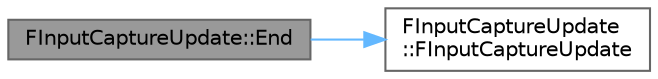 digraph "FInputCaptureUpdate::End"
{
 // INTERACTIVE_SVG=YES
 // LATEX_PDF_SIZE
  bgcolor="transparent";
  edge [fontname=Helvetica,fontsize=10,labelfontname=Helvetica,labelfontsize=10];
  node [fontname=Helvetica,fontsize=10,shape=box,height=0.2,width=0.4];
  rankdir="LR";
  Node1 [id="Node000001",label="FInputCaptureUpdate::End",height=0.2,width=0.4,color="gray40", fillcolor="grey60", style="filled", fontcolor="black",tooltip="Create a default end-capturing instance of FInputCaptureUpdate."];
  Node1 -> Node2 [id="edge1_Node000001_Node000002",color="steelblue1",style="solid",tooltip=" "];
  Node2 [id="Node000002",label="FInputCaptureUpdate\l::FInputCaptureUpdate",height=0.2,width=0.4,color="grey40", fillcolor="white", style="filled",URL="$dc/d9b/structFInputCaptureUpdate.html#aa5c15221e61e79798a1b8250b6b99caf",tooltip=" "];
}
